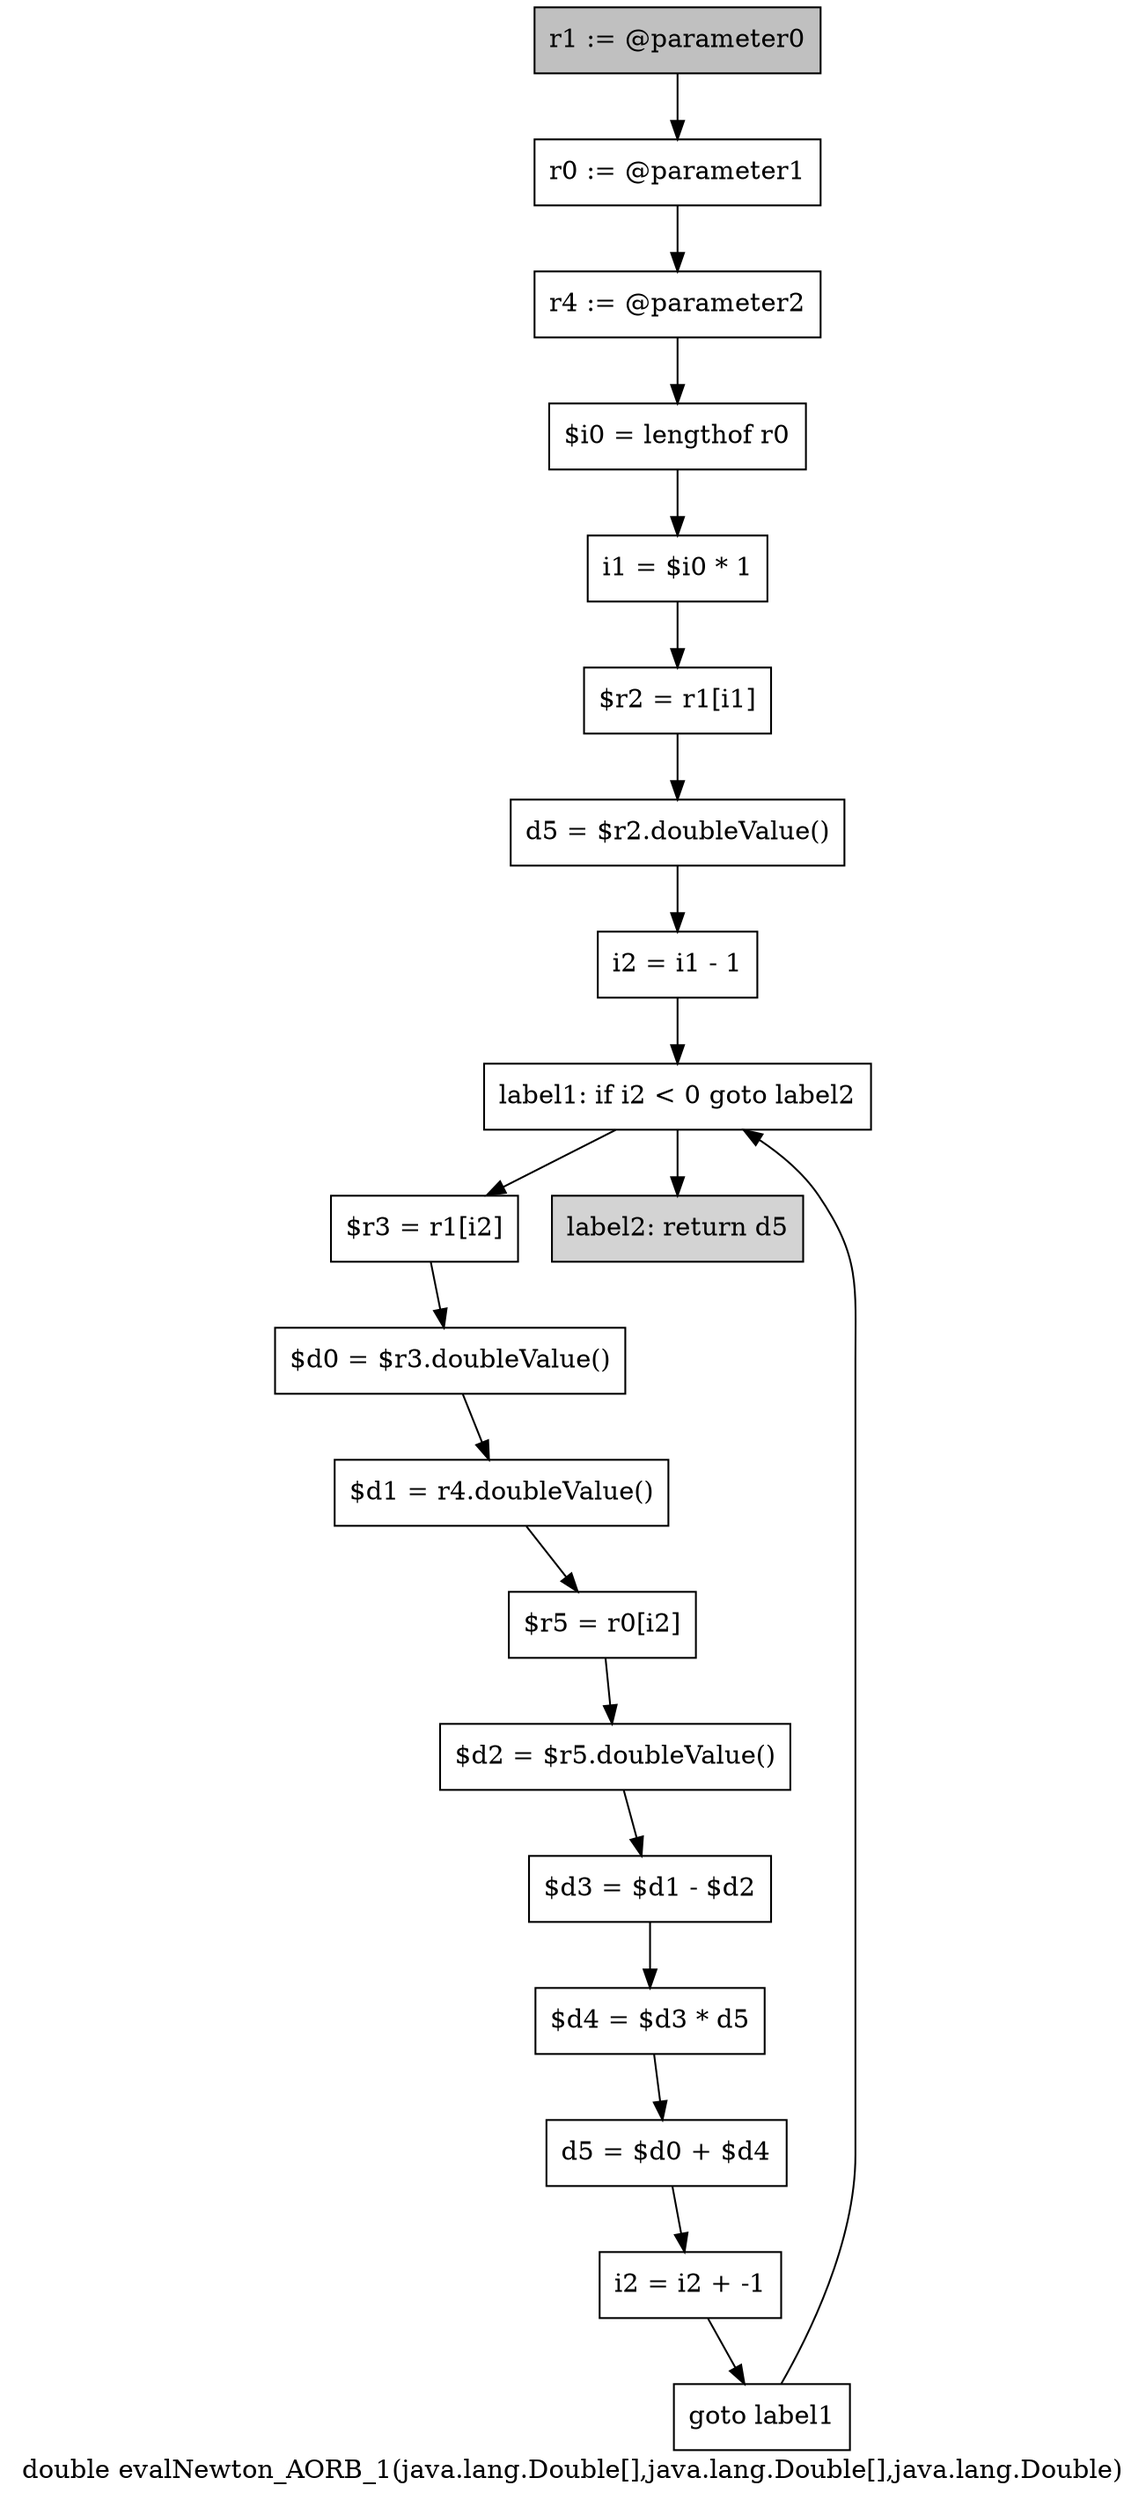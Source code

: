 digraph "double evalNewton_AORB_1(java.lang.Double[],java.lang.Double[],java.lang.Double)" {
    label="double evalNewton_AORB_1(java.lang.Double[],java.lang.Double[],java.lang.Double)";
    node [shape=box];
    "0" [style=filled,fillcolor=gray,label="r1 := @parameter0",];
    "1" [label="r0 := @parameter1",];
    "0"->"1";
    "2" [label="r4 := @parameter2",];
    "1"->"2";
    "3" [label="$i0 = lengthof r0",];
    "2"->"3";
    "4" [label="i1 = $i0 * 1",];
    "3"->"4";
    "5" [label="$r2 = r1[i1]",];
    "4"->"5";
    "6" [label="d5 = $r2.doubleValue()",];
    "5"->"6";
    "7" [label="i2 = i1 - 1",];
    "6"->"7";
    "8" [label="label1: if i2 < 0 goto label2",];
    "7"->"8";
    "9" [label="$r3 = r1[i2]",];
    "8"->"9";
    "19" [style=filled,fillcolor=lightgray,label="label2: return d5",];
    "8"->"19";
    "10" [label="$d0 = $r3.doubleValue()",];
    "9"->"10";
    "11" [label="$d1 = r4.doubleValue()",];
    "10"->"11";
    "12" [label="$r5 = r0[i2]",];
    "11"->"12";
    "13" [label="$d2 = $r5.doubleValue()",];
    "12"->"13";
    "14" [label="$d3 = $d1 - $d2",];
    "13"->"14";
    "15" [label="$d4 = $d3 * d5",];
    "14"->"15";
    "16" [label="d5 = $d0 + $d4",];
    "15"->"16";
    "17" [label="i2 = i2 + -1",];
    "16"->"17";
    "18" [label="goto label1",];
    "17"->"18";
    "18"->"8";
}
